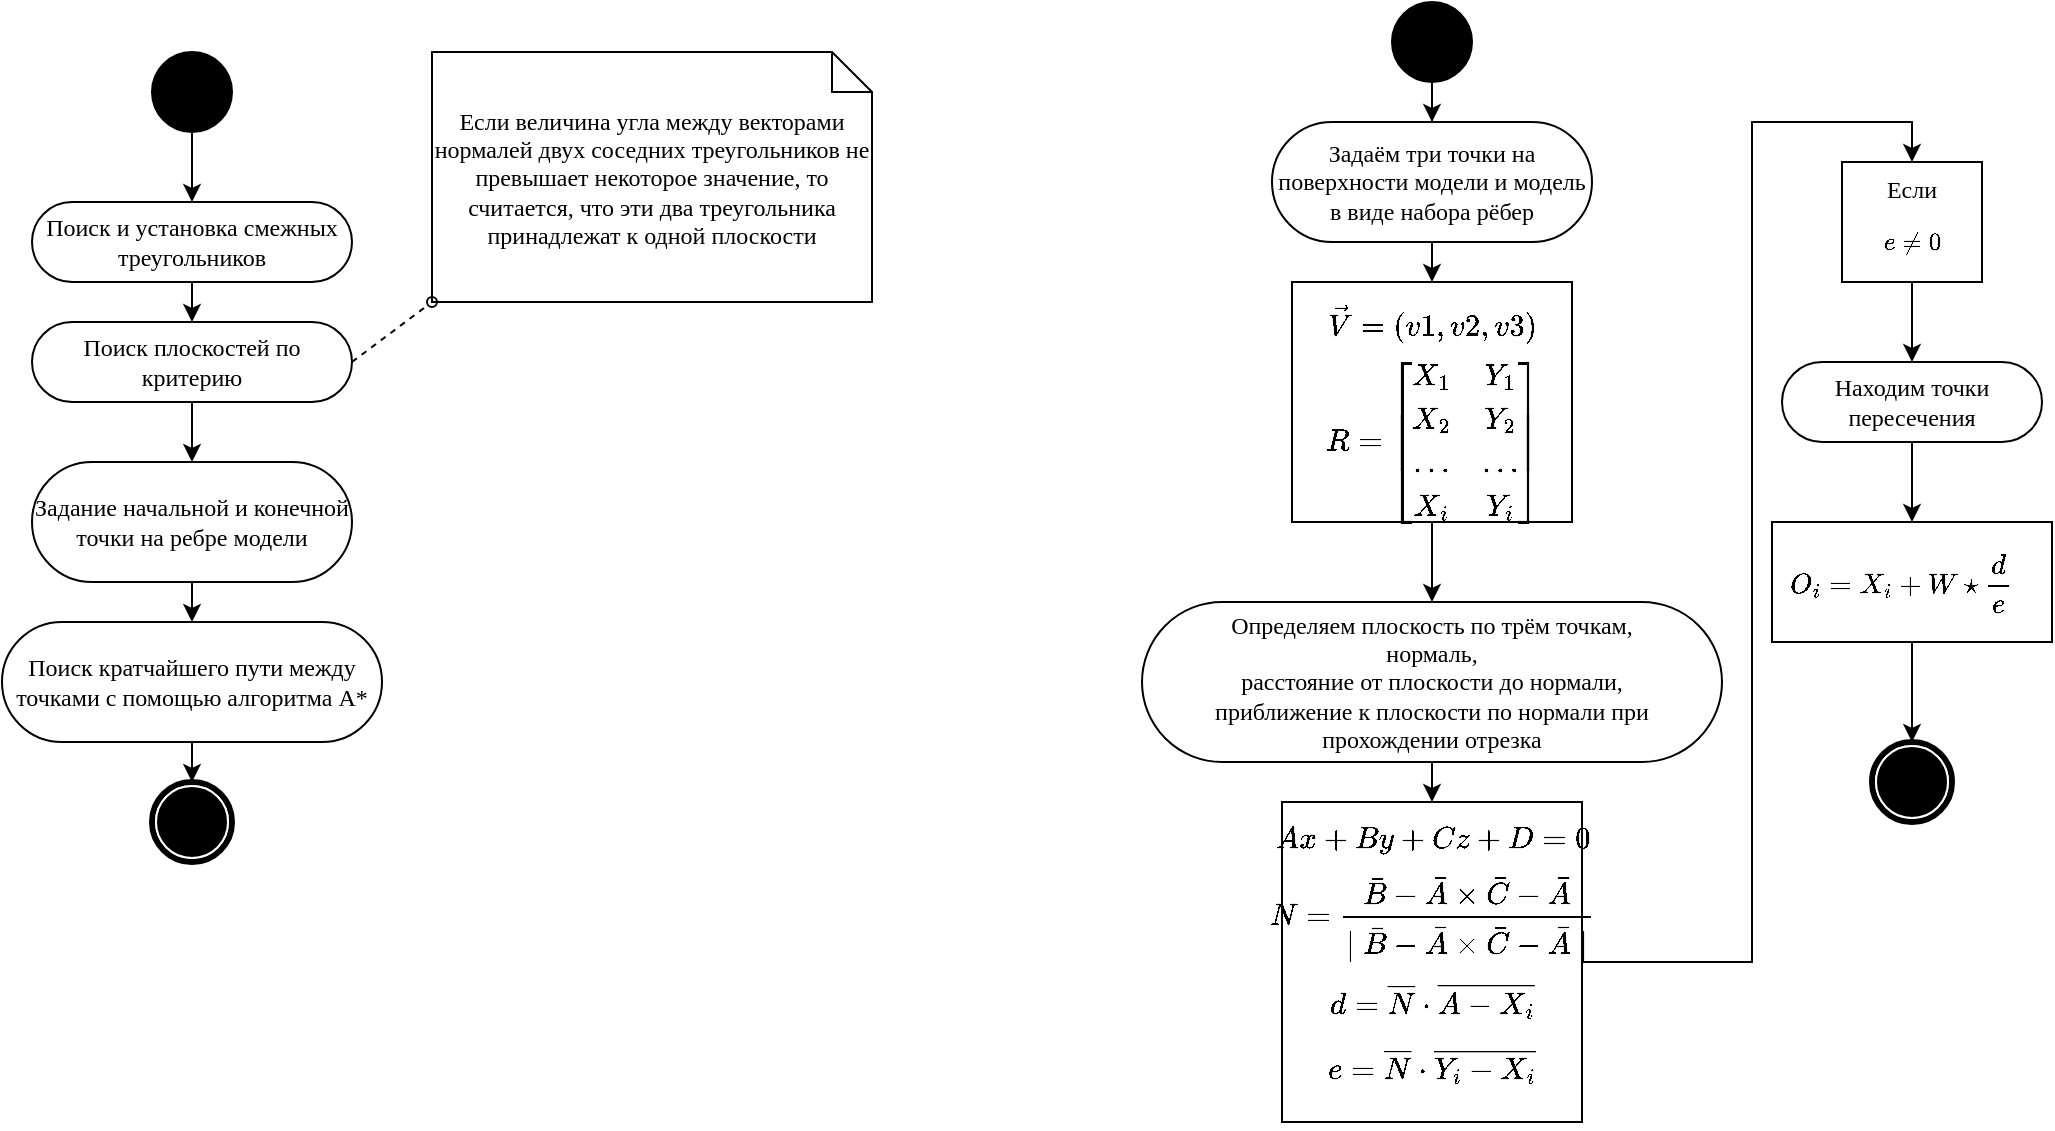 <mxfile version="13.10.5" type="github">
  <diagram id="rqI_ppBprp_Sd8-UaLiR" name="Page-1">
    <mxGraphModel dx="1865" dy="523" grid="1" gridSize="10" guides="1" tooltips="1" connect="1" arrows="1" fold="1" page="1" pageScale="1" pageWidth="827" pageHeight="1169" math="1" shadow="0">
      <root>
        <mxCell id="0" />
        <mxCell id="1" parent="0" />
        <mxCell id="YjNDBlbt8UtDI5Ee4jb6-37" style="edgeStyle=orthogonalEdgeStyle;rounded=0;orthogonalLoop=1;jettySize=auto;html=1;exitX=0.5;exitY=1;exitDx=0;exitDy=0;entryX=0.5;entryY=0;entryDx=0;entryDy=0;" edge="1" parent="1" source="YjNDBlbt8UtDI5Ee4jb6-34" target="YjNDBlbt8UtDI5Ee4jb6-36">
          <mxGeometry relative="1" as="geometry" />
        </mxCell>
        <mxCell id="YjNDBlbt8UtDI5Ee4jb6-34" value="" style="rounded=0;whiteSpace=wrap;html=1;" vertex="1" parent="1">
          <mxGeometry x="270" y="340" width="140" height="60" as="geometry" />
        </mxCell>
        <mxCell id="YjNDBlbt8UtDI5Ee4jb6-31" value="" style="edgeStyle=orthogonalEdgeStyle;rounded=0;orthogonalLoop=1;jettySize=auto;html=1;" edge="1" parent="1" source="YjNDBlbt8UtDI5Ee4jb6-27" target="YjNDBlbt8UtDI5Ee4jb6-30">
          <mxGeometry relative="1" as="geometry" />
        </mxCell>
        <mxCell id="YjNDBlbt8UtDI5Ee4jb6-27" value="" style="rounded=0;whiteSpace=wrap;html=1;" vertex="1" parent="1">
          <mxGeometry x="305" y="160" width="70" height="60" as="geometry" />
        </mxCell>
        <mxCell id="YjNDBlbt8UtDI5Ee4jb6-3" value="" style="edgeStyle=orthogonalEdgeStyle;rounded=0;orthogonalLoop=1;jettySize=auto;html=1;entryX=0.5;entryY=0;entryDx=0;entryDy=0;" edge="1" parent="1" source="YjNDBlbt8UtDI5Ee4jb6-1" target="YjNDBlbt8UtDI5Ee4jb6-4">
          <mxGeometry relative="1" as="geometry" />
        </mxCell>
        <mxCell id="YjNDBlbt8UtDI5Ee4jb6-1" value="" style="ellipse;whiteSpace=wrap;html=1;rounded=0;shadow=0;comic=0;labelBackgroundColor=none;strokeWidth=1;fillColor=#000000;fontFamily=Verdana;fontSize=12;align=center;" vertex="1" parent="1">
          <mxGeometry x="80" y="80" width="40" height="40" as="geometry" />
        </mxCell>
        <mxCell id="YjNDBlbt8UtDI5Ee4jb6-5" style="edgeStyle=orthogonalEdgeStyle;rounded=0;orthogonalLoop=1;jettySize=auto;html=1;exitX=0.5;exitY=1;exitDx=0;exitDy=0;entryX=0.5;entryY=0;entryDx=0;entryDy=0;" edge="1" parent="1" source="YjNDBlbt8UtDI5Ee4jb6-4">
          <mxGeometry relative="1" as="geometry">
            <mxPoint x="100" y="220" as="targetPoint" />
          </mxGeometry>
        </mxCell>
        <mxCell id="YjNDBlbt8UtDI5Ee4jb6-4" value="Задаём три точки на поверхности модели и модель в виде набора рёбер" style="rounded=1;whiteSpace=wrap;html=1;shadow=0;comic=0;labelBackgroundColor=none;strokeWidth=1;fontFamily=Verdana;fontSize=12;align=center;arcSize=50;" vertex="1" parent="1">
          <mxGeometry x="20" y="140" width="160" height="60" as="geometry" />
        </mxCell>
        <mxCell id="YjNDBlbt8UtDI5Ee4jb6-11" style="edgeStyle=orthogonalEdgeStyle;rounded=0;orthogonalLoop=1;jettySize=auto;html=1;exitX=0.5;exitY=1;exitDx=0;exitDy=0;entryX=0.5;entryY=0;entryDx=0;entryDy=0;" edge="1" parent="1" source="YjNDBlbt8UtDI5Ee4jb6-6" target="YjNDBlbt8UtDI5Ee4jb6-10">
          <mxGeometry relative="1" as="geometry" />
        </mxCell>
        <mxCell id="YjNDBlbt8UtDI5Ee4jb6-6" value="Определяем плоскость по трём точкам, &lt;br&gt;нормаль, &lt;br&gt;расстояние от плоскости до нормали,&lt;br&gt;приближение к плоскости по нормали при прохождении отрезка" style="rounded=1;whiteSpace=wrap;html=1;shadow=0;comic=0;labelBackgroundColor=none;strokeWidth=1;fontFamily=Verdana;fontSize=12;align=center;arcSize=50;" vertex="1" parent="1">
          <mxGeometry x="-45" y="380" width="290" height="80" as="geometry" />
        </mxCell>
        <mxCell id="YjNDBlbt8UtDI5Ee4jb6-23" value="" style="edgeStyle=orthogonalEdgeStyle;rounded=0;orthogonalLoop=1;jettySize=auto;html=1;" edge="1" parent="1" source="YjNDBlbt8UtDI5Ee4jb6-8" target="YjNDBlbt8UtDI5Ee4jb6-6">
          <mxGeometry relative="1" as="geometry" />
        </mxCell>
        <mxCell id="YjNDBlbt8UtDI5Ee4jb6-8" value="" style="rounded=0;whiteSpace=wrap;html=1;shadow=0;comic=0;labelBackgroundColor=none;strokeWidth=1;fontFamily=Verdana;fontSize=12;align=center;arcSize=50;" vertex="1" parent="1">
          <mxGeometry x="30" y="220" width="140" height="120" as="geometry" />
        </mxCell>
        <mxCell id="YjNDBlbt8UtDI5Ee4jb6-32" style="edgeStyle=orthogonalEdgeStyle;rounded=0;orthogonalLoop=1;jettySize=auto;html=1;exitX=1;exitY=0.5;exitDx=0;exitDy=0;entryX=0.5;entryY=0;entryDx=0;entryDy=0;" edge="1" parent="1" source="YjNDBlbt8UtDI5Ee4jb6-10" target="YjNDBlbt8UtDI5Ee4jb6-27">
          <mxGeometry relative="1" as="geometry">
            <mxPoint x="280.0" y="176.667" as="targetPoint" />
            <Array as="points">
              <mxPoint x="260" y="560" />
              <mxPoint x="260" y="140" />
              <mxPoint x="340" y="140" />
            </Array>
          </mxGeometry>
        </mxCell>
        <mxCell id="YjNDBlbt8UtDI5Ee4jb6-10" value="&lt;span style=&quot;text-align: left ; background-color: rgb(255 , 255 , 255)&quot;&gt;&lt;font face=&quot;courier new, courier, monospace&quot;&gt;&lt;span style=&quot;font-size: 13px&quot;&gt;&lt;br&gt;&lt;/span&gt;&lt;/font&gt;&lt;/span&gt;" style="rounded=0;whiteSpace=wrap;html=1;shadow=0;comic=0;labelBackgroundColor=none;strokeWidth=1;fontFamily=Verdana;fontSize=12;align=center;arcSize=50;" vertex="1" parent="1">
          <mxGeometry x="25" y="480" width="150" height="160" as="geometry" />
        </mxCell>
        <mxCell id="YjNDBlbt8UtDI5Ee4jb6-18" value="&lt;span style=&quot;text-align: left ; background-color: rgb(255 , 255 , 255)&quot;&gt;&lt;font face=&quot;courier new, courier, monospace&quot;&gt;&lt;span style=&quot;font-size: 13px&quot;&gt;$$Ax+By+Cz+D=0$$&lt;br&gt;&lt;br&gt;&lt;/span&gt;&lt;/font&gt;&lt;/span&gt;" style="rounded=0;whiteSpace=wrap;html=1;shadow=0;comic=0;labelBackgroundColor=none;strokeWidth=1;fontFamily=Verdana;fontSize=12;align=center;arcSize=50;strokeColor=none;" vertex="1" parent="1">
          <mxGeometry x="27.5" y="490" width="145" height="50" as="geometry" />
        </mxCell>
        <mxCell id="YjNDBlbt8UtDI5Ee4jb6-15" value="&lt;span style=&quot;text-align: left ; background-color: rgb(255 , 255 , 255)&quot;&gt;&lt;font face=&quot;courier new, courier, monospace&quot;&gt;&lt;span style=&quot;font-size: 13px&quot;&gt;$$N =&amp;nbsp; \frac{ \bar{B} - \bar{A}\times \bar{C}-\bar{A}}{\mid \bar{B} - \bar{A}\times \bar{C}-\bar{A}\mid}$$&lt;/span&gt;&lt;br&gt;&lt;/font&gt;&lt;/span&gt;" style="rounded=0;whiteSpace=wrap;html=1;shadow=0;comic=0;labelBackgroundColor=none;strokeWidth=1;fontFamily=Verdana;fontSize=12;align=center;arcSize=50;strokeColor=none;" vertex="1" parent="1">
          <mxGeometry x="32.5" y="520" width="135" height="50" as="geometry" />
        </mxCell>
        <mxCell id="YjNDBlbt8UtDI5Ee4jb6-14" value="&lt;span style=&quot;text-align: left ; background-color: rgb(255 , 255 , 255)&quot;&gt;&lt;font face=&quot;courier new, courier, monospace&quot;&gt;&lt;span style=&quot;font-size: 13px&quot;&gt;$$d = \overline{N} \cdot\overline{A - X_{i}}$$&lt;/span&gt;&lt;br&gt;&lt;br&gt;&lt;/font&gt;&lt;/span&gt;" style="rounded=0;whiteSpace=wrap;html=1;shadow=0;comic=0;labelBackgroundColor=none;strokeWidth=1;fontFamily=Verdana;fontSize=12;align=center;arcSize=50;strokeColor=none;" vertex="1" parent="1">
          <mxGeometry x="43.75" y="580" width="112.5" height="30" as="geometry" />
        </mxCell>
        <mxCell id="YjNDBlbt8UtDI5Ee4jb6-17" value="&lt;span style=&quot;text-align: left ; background-color: rgb(255 , 255 , 255)&quot;&gt;&lt;font face=&quot;courier new, courier, monospace&quot;&gt;&lt;span style=&quot;font-size: 13px&quot;&gt;$$e = \overline{N} \cdot\overline{Y_{i} - X_{i}} $$&lt;/span&gt;&lt;br&gt;&lt;/font&gt;&lt;/span&gt;" style="rounded=0;whiteSpace=wrap;html=1;shadow=0;comic=0;labelBackgroundColor=none;strokeWidth=1;fontFamily=Verdana;fontSize=12;align=center;arcSize=50;strokeColor=none;" vertex="1" parent="1">
          <mxGeometry x="55" y="610" width="90" height="20" as="geometry" />
        </mxCell>
        <mxCell id="YjNDBlbt8UtDI5Ee4jb6-21" value="&lt;span style=&quot;font-family: &amp;#34;courier new&amp;#34; , &amp;#34;courier&amp;#34; , monospace ; font-size: 13px ; text-align: left ; background-color: rgb(255 , 255 , 255)&quot;&gt;$$\vec{V}=(v1, v2, v3)$$&lt;/span&gt;" style="text;html=1;strokeColor=none;fillColor=none;align=center;verticalAlign=middle;whiteSpace=wrap;rounded=0;" vertex="1" parent="1">
          <mxGeometry x="80" y="230" width="40" height="20" as="geometry" />
        </mxCell>
        <mxCell id="YjNDBlbt8UtDI5Ee4jb6-22" value="&lt;span style=&quot;font-family: &amp;#34;courier new&amp;#34; , &amp;#34;courier&amp;#34; , monospace ; font-size: 13px ; text-align: left ; background-color: rgb(255 , 255 , 255)&quot;&gt;\[R = \begin{bmatrix}X_{1} &amp;amp; Y_{1} \\X_{2} &amp;amp; Y_{2}&amp;nbsp; \\... &amp;amp; ...&amp;nbsp; \\X_{i} &amp;amp; Y_{i} \end{bmatrix}\]&lt;/span&gt;" style="text;html=1;strokeColor=none;fillColor=none;align=center;verticalAlign=middle;whiteSpace=wrap;rounded=0;" vertex="1" parent="1">
          <mxGeometry x="80" y="290" width="40" height="20" as="geometry" />
        </mxCell>
        <mxCell id="YjNDBlbt8UtDI5Ee4jb6-26" value="&lt;span style=&quot;font-family: &amp;#34;verdana&amp;#34;&quot;&gt;Если $$e \neq 0$$&amp;nbsp;&lt;/span&gt;" style="text;html=1;strokeColor=none;fillColor=none;align=center;verticalAlign=middle;whiteSpace=wrap;rounded=0;" vertex="1" parent="1">
          <mxGeometry x="315" y="190" width="50" height="20" as="geometry" />
        </mxCell>
        <mxCell id="YjNDBlbt8UtDI5Ee4jb6-35" style="edgeStyle=orthogonalEdgeStyle;rounded=0;orthogonalLoop=1;jettySize=auto;html=1;exitX=0.5;exitY=1;exitDx=0;exitDy=0;entryX=0.5;entryY=0;entryDx=0;entryDy=0;" edge="1" parent="1" source="YjNDBlbt8UtDI5Ee4jb6-30" target="YjNDBlbt8UtDI5Ee4jb6-34">
          <mxGeometry relative="1" as="geometry" />
        </mxCell>
        <mxCell id="YjNDBlbt8UtDI5Ee4jb6-30" value="Находим точки пересечения" style="rounded=1;whiteSpace=wrap;html=1;shadow=0;comic=0;labelBackgroundColor=none;strokeWidth=1;fontFamily=Verdana;fontSize=12;align=center;arcSize=50;" vertex="1" parent="1">
          <mxGeometry x="275" y="260" width="130" height="40" as="geometry" />
        </mxCell>
        <mxCell id="YjNDBlbt8UtDI5Ee4jb6-33" value="\[O_{i} = X_{i}+W\star \frac{d}{e}\]" style="text;html=1;strokeColor=none;fillColor=none;align=center;verticalAlign=middle;whiteSpace=wrap;rounded=0;" vertex="1" parent="1">
          <mxGeometry x="265" y="360" width="140" height="20" as="geometry" />
        </mxCell>
        <mxCell id="YjNDBlbt8UtDI5Ee4jb6-36" value="" style="shape=mxgraph.bpmn.shape;html=1;verticalLabelPosition=bottom;labelBackgroundColor=#ffffff;verticalAlign=top;perimeter=ellipsePerimeter;outline=end;symbol=terminate;rounded=0;shadow=0;comic=0;strokeWidth=1;fontFamily=Verdana;fontSize=12;align=center;" vertex="1" parent="1">
          <mxGeometry x="320" y="450" width="40" height="40" as="geometry" />
        </mxCell>
        <mxCell id="YjNDBlbt8UtDI5Ee4jb6-40" style="edgeStyle=orthogonalEdgeStyle;rounded=0;orthogonalLoop=1;jettySize=auto;html=1;exitX=0.5;exitY=1;exitDx=0;exitDy=0;entryX=0.5;entryY=0;entryDx=0;entryDy=0;" edge="1" parent="1" source="YjNDBlbt8UtDI5Ee4jb6-38" target="YjNDBlbt8UtDI5Ee4jb6-42">
          <mxGeometry relative="1" as="geometry">
            <mxPoint x="-520" y="140.0" as="targetPoint" />
          </mxGeometry>
        </mxCell>
        <mxCell id="YjNDBlbt8UtDI5Ee4jb6-38" value="" style="ellipse;whiteSpace=wrap;html=1;rounded=0;shadow=0;comic=0;labelBackgroundColor=none;strokeWidth=1;fillColor=#000000;fontFamily=Verdana;fontSize=12;align=center;" vertex="1" parent="1">
          <mxGeometry x="-540" y="105" width="40" height="40" as="geometry" />
        </mxCell>
        <mxCell id="YjNDBlbt8UtDI5Ee4jb6-44" style="edgeStyle=orthogonalEdgeStyle;rounded=0;orthogonalLoop=1;jettySize=auto;html=1;exitX=0.5;exitY=1;exitDx=0;exitDy=0;entryX=0.5;entryY=0;entryDx=0;entryDy=0;" edge="1" parent="1" source="YjNDBlbt8UtDI5Ee4jb6-42" target="YjNDBlbt8UtDI5Ee4jb6-43">
          <mxGeometry relative="1" as="geometry" />
        </mxCell>
        <mxCell id="YjNDBlbt8UtDI5Ee4jb6-42" value="Поиск и установка смежных треугольников" style="rounded=1;whiteSpace=wrap;html=1;shadow=0;comic=0;labelBackgroundColor=none;strokeWidth=1;fontFamily=Verdana;fontSize=12;align=center;arcSize=50;" vertex="1" parent="1">
          <mxGeometry x="-600" y="180" width="160" height="40" as="geometry" />
        </mxCell>
        <mxCell id="YjNDBlbt8UtDI5Ee4jb6-46" style="edgeStyle=orthogonalEdgeStyle;rounded=0;orthogonalLoop=1;jettySize=auto;html=1;exitX=0.5;exitY=1;exitDx=0;exitDy=0;" edge="1" parent="1" source="YjNDBlbt8UtDI5Ee4jb6-43" target="YjNDBlbt8UtDI5Ee4jb6-45">
          <mxGeometry relative="1" as="geometry" />
        </mxCell>
        <mxCell id="YjNDBlbt8UtDI5Ee4jb6-43" value="Поиск плоскостей по критерию" style="rounded=1;whiteSpace=wrap;html=1;shadow=0;comic=0;labelBackgroundColor=none;strokeWidth=1;fontFamily=Verdana;fontSize=12;align=center;arcSize=50;" vertex="1" parent="1">
          <mxGeometry x="-600" y="240" width="160" height="40" as="geometry" />
        </mxCell>
        <mxCell id="YjNDBlbt8UtDI5Ee4jb6-51" style="edgeStyle=orthogonalEdgeStyle;rounded=0;orthogonalLoop=1;jettySize=auto;html=1;exitX=0.5;exitY=1;exitDx=0;exitDy=0;entryX=0.5;entryY=0;entryDx=0;entryDy=0;" edge="1" parent="1" source="YjNDBlbt8UtDI5Ee4jb6-45" target="YjNDBlbt8UtDI5Ee4jb6-47">
          <mxGeometry relative="1" as="geometry" />
        </mxCell>
        <mxCell id="YjNDBlbt8UtDI5Ee4jb6-45" value="Задание начальной и конечной точки на ребре модели" style="rounded=1;whiteSpace=wrap;html=1;shadow=0;comic=0;labelBackgroundColor=none;strokeWidth=1;fontFamily=Verdana;fontSize=12;align=center;arcSize=50;" vertex="1" parent="1">
          <mxGeometry x="-600" y="310" width="160" height="60" as="geometry" />
        </mxCell>
        <mxCell id="YjNDBlbt8UtDI5Ee4jb6-53" style="edgeStyle=orthogonalEdgeStyle;rounded=0;orthogonalLoop=1;jettySize=auto;html=1;exitX=0.5;exitY=1;exitDx=0;exitDy=0;entryX=0.5;entryY=0;entryDx=0;entryDy=0;" edge="1" parent="1" source="YjNDBlbt8UtDI5Ee4jb6-47" target="YjNDBlbt8UtDI5Ee4jb6-52">
          <mxGeometry relative="1" as="geometry" />
        </mxCell>
        <mxCell id="YjNDBlbt8UtDI5Ee4jb6-47" value="Поиск кратчайшего пути между точками с помощью алгоритма A*" style="rounded=1;whiteSpace=wrap;html=1;shadow=0;comic=0;labelBackgroundColor=none;strokeWidth=1;fontFamily=Verdana;fontSize=12;align=center;arcSize=50;" vertex="1" parent="1">
          <mxGeometry x="-615" y="390" width="190" height="60" as="geometry" />
        </mxCell>
        <mxCell id="YjNDBlbt8UtDI5Ee4jb6-48" value="Если величина угла между векторами нормалей двух соседних треугольников не превышает некоторое значение, то считается, что эти два треугольника принадлежат к одной плоскости" style="shape=note;whiteSpace=wrap;html=1;rounded=0;shadow=0;comic=0;labelBackgroundColor=none;strokeWidth=1;fontFamily=Verdana;fontSize=12;align=center;size=20;" vertex="1" parent="1">
          <mxGeometry x="-400" y="105" width="220" height="125" as="geometry" />
        </mxCell>
        <mxCell id="YjNDBlbt8UtDI5Ee4jb6-50" style="edgeStyle=none;rounded=0;html=1;dashed=1;labelBackgroundColor=none;startArrow=none;startFill=0;startSize=5;endArrow=oval;endFill=0;endSize=5;jettySize=auto;orthogonalLoop=1;strokeWidth=1;fontFamily=Verdana;fontSize=12;entryX=0;entryY=1;entryDx=0;entryDy=0;entryPerimeter=0;exitX=1;exitY=0.5;exitDx=0;exitDy=0;" edge="1" parent="1" source="YjNDBlbt8UtDI5Ee4jb6-43" target="YjNDBlbt8UtDI5Ee4jb6-48">
          <mxGeometry relative="1" as="geometry">
            <mxPoint x="-350.001" y="338" as="sourcePoint" />
            <mxPoint x="-329.939" y="300" as="targetPoint" />
          </mxGeometry>
        </mxCell>
        <mxCell id="YjNDBlbt8UtDI5Ee4jb6-52" value="" style="shape=mxgraph.bpmn.shape;html=1;verticalLabelPosition=bottom;labelBackgroundColor=#ffffff;verticalAlign=top;perimeter=ellipsePerimeter;outline=end;symbol=terminate;rounded=0;shadow=0;comic=0;strokeWidth=1;fontFamily=Verdana;fontSize=12;align=center;" vertex="1" parent="1">
          <mxGeometry x="-540" y="470" width="40" height="40" as="geometry" />
        </mxCell>
      </root>
    </mxGraphModel>
  </diagram>
</mxfile>
